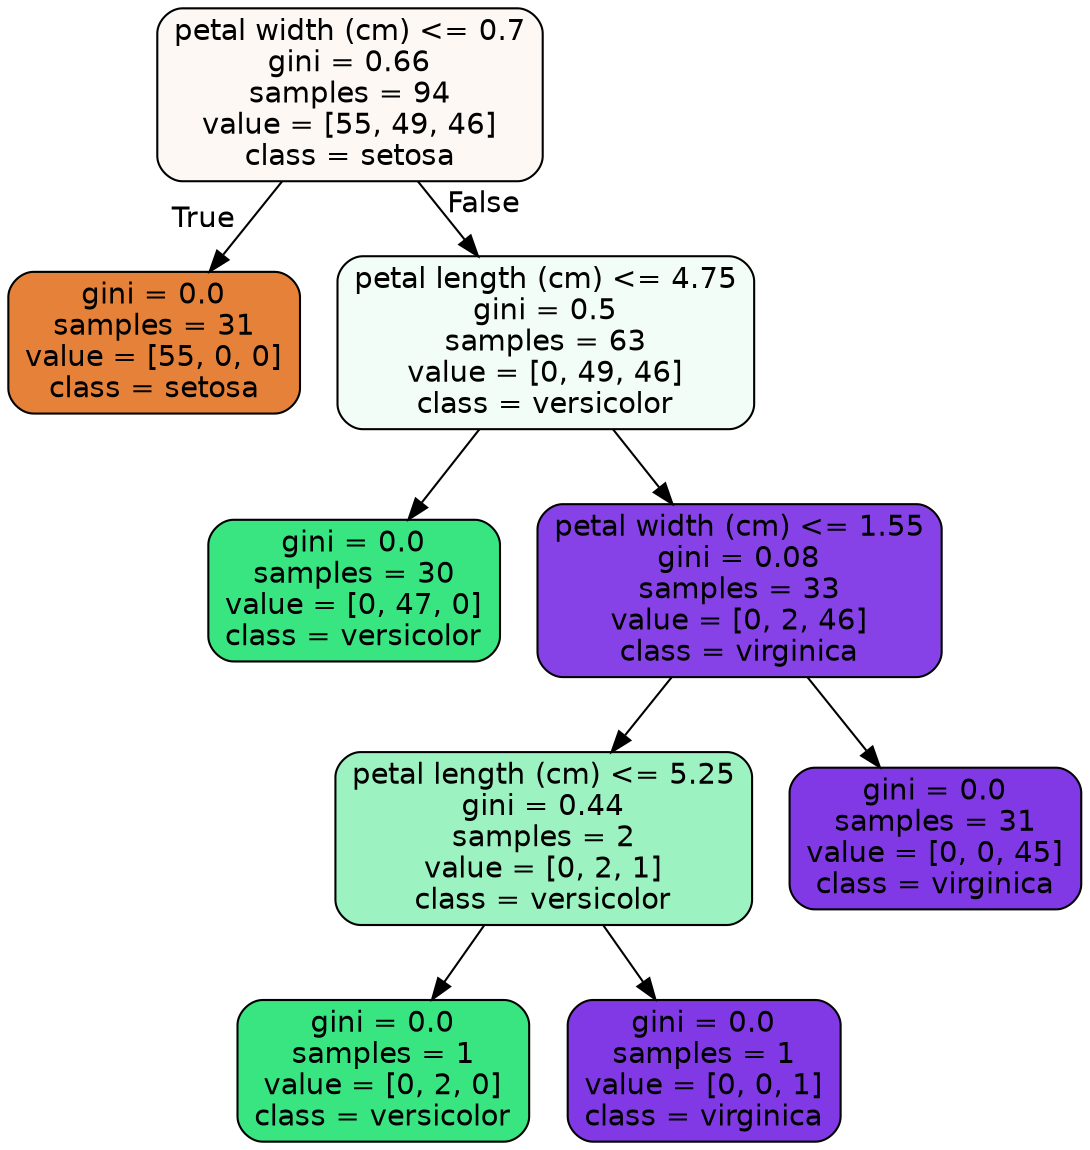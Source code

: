 digraph Tree {
node [shape=box, style="filled, rounded", color="black", fontname=helvetica] ;
edge [fontname=helvetica] ;
0 [label="petal width (cm) <= 0.7\ngini = 0.66\nsamples = 94\nvalue = [55, 49, 46]\nclass = setosa", fillcolor="#fdf8f3"] ;
1 [label="gini = 0.0\nsamples = 31\nvalue = [55, 0, 0]\nclass = setosa", fillcolor="#e58139"] ;
0 -> 1 [labeldistance=2.5, labelangle=45, headlabel="True"] ;
2 [label="petal length (cm) <= 4.75\ngini = 0.5\nsamples = 63\nvalue = [0, 49, 46]\nclass = versicolor", fillcolor="#f3fdf7"] ;
0 -> 2 [labeldistance=2.5, labelangle=-45, headlabel="False"] ;
3 [label="gini = 0.0\nsamples = 30\nvalue = [0, 47, 0]\nclass = versicolor", fillcolor="#39e581"] ;
2 -> 3 ;
4 [label="petal width (cm) <= 1.55\ngini = 0.08\nsamples = 33\nvalue = [0, 2, 46]\nclass = virginica", fillcolor="#8642e6"] ;
2 -> 4 ;
5 [label="petal length (cm) <= 5.25\ngini = 0.44\nsamples = 2\nvalue = [0, 2, 1]\nclass = versicolor", fillcolor="#9cf2c0"] ;
4 -> 5 ;
6 [label="gini = 0.0\nsamples = 1\nvalue = [0, 2, 0]\nclass = versicolor", fillcolor="#39e581"] ;
5 -> 6 ;
7 [label="gini = 0.0\nsamples = 1\nvalue = [0, 0, 1]\nclass = virginica", fillcolor="#8139e5"] ;
5 -> 7 ;
8 [label="gini = 0.0\nsamples = 31\nvalue = [0, 0, 45]\nclass = virginica", fillcolor="#8139e5"] ;
4 -> 8 ;
}